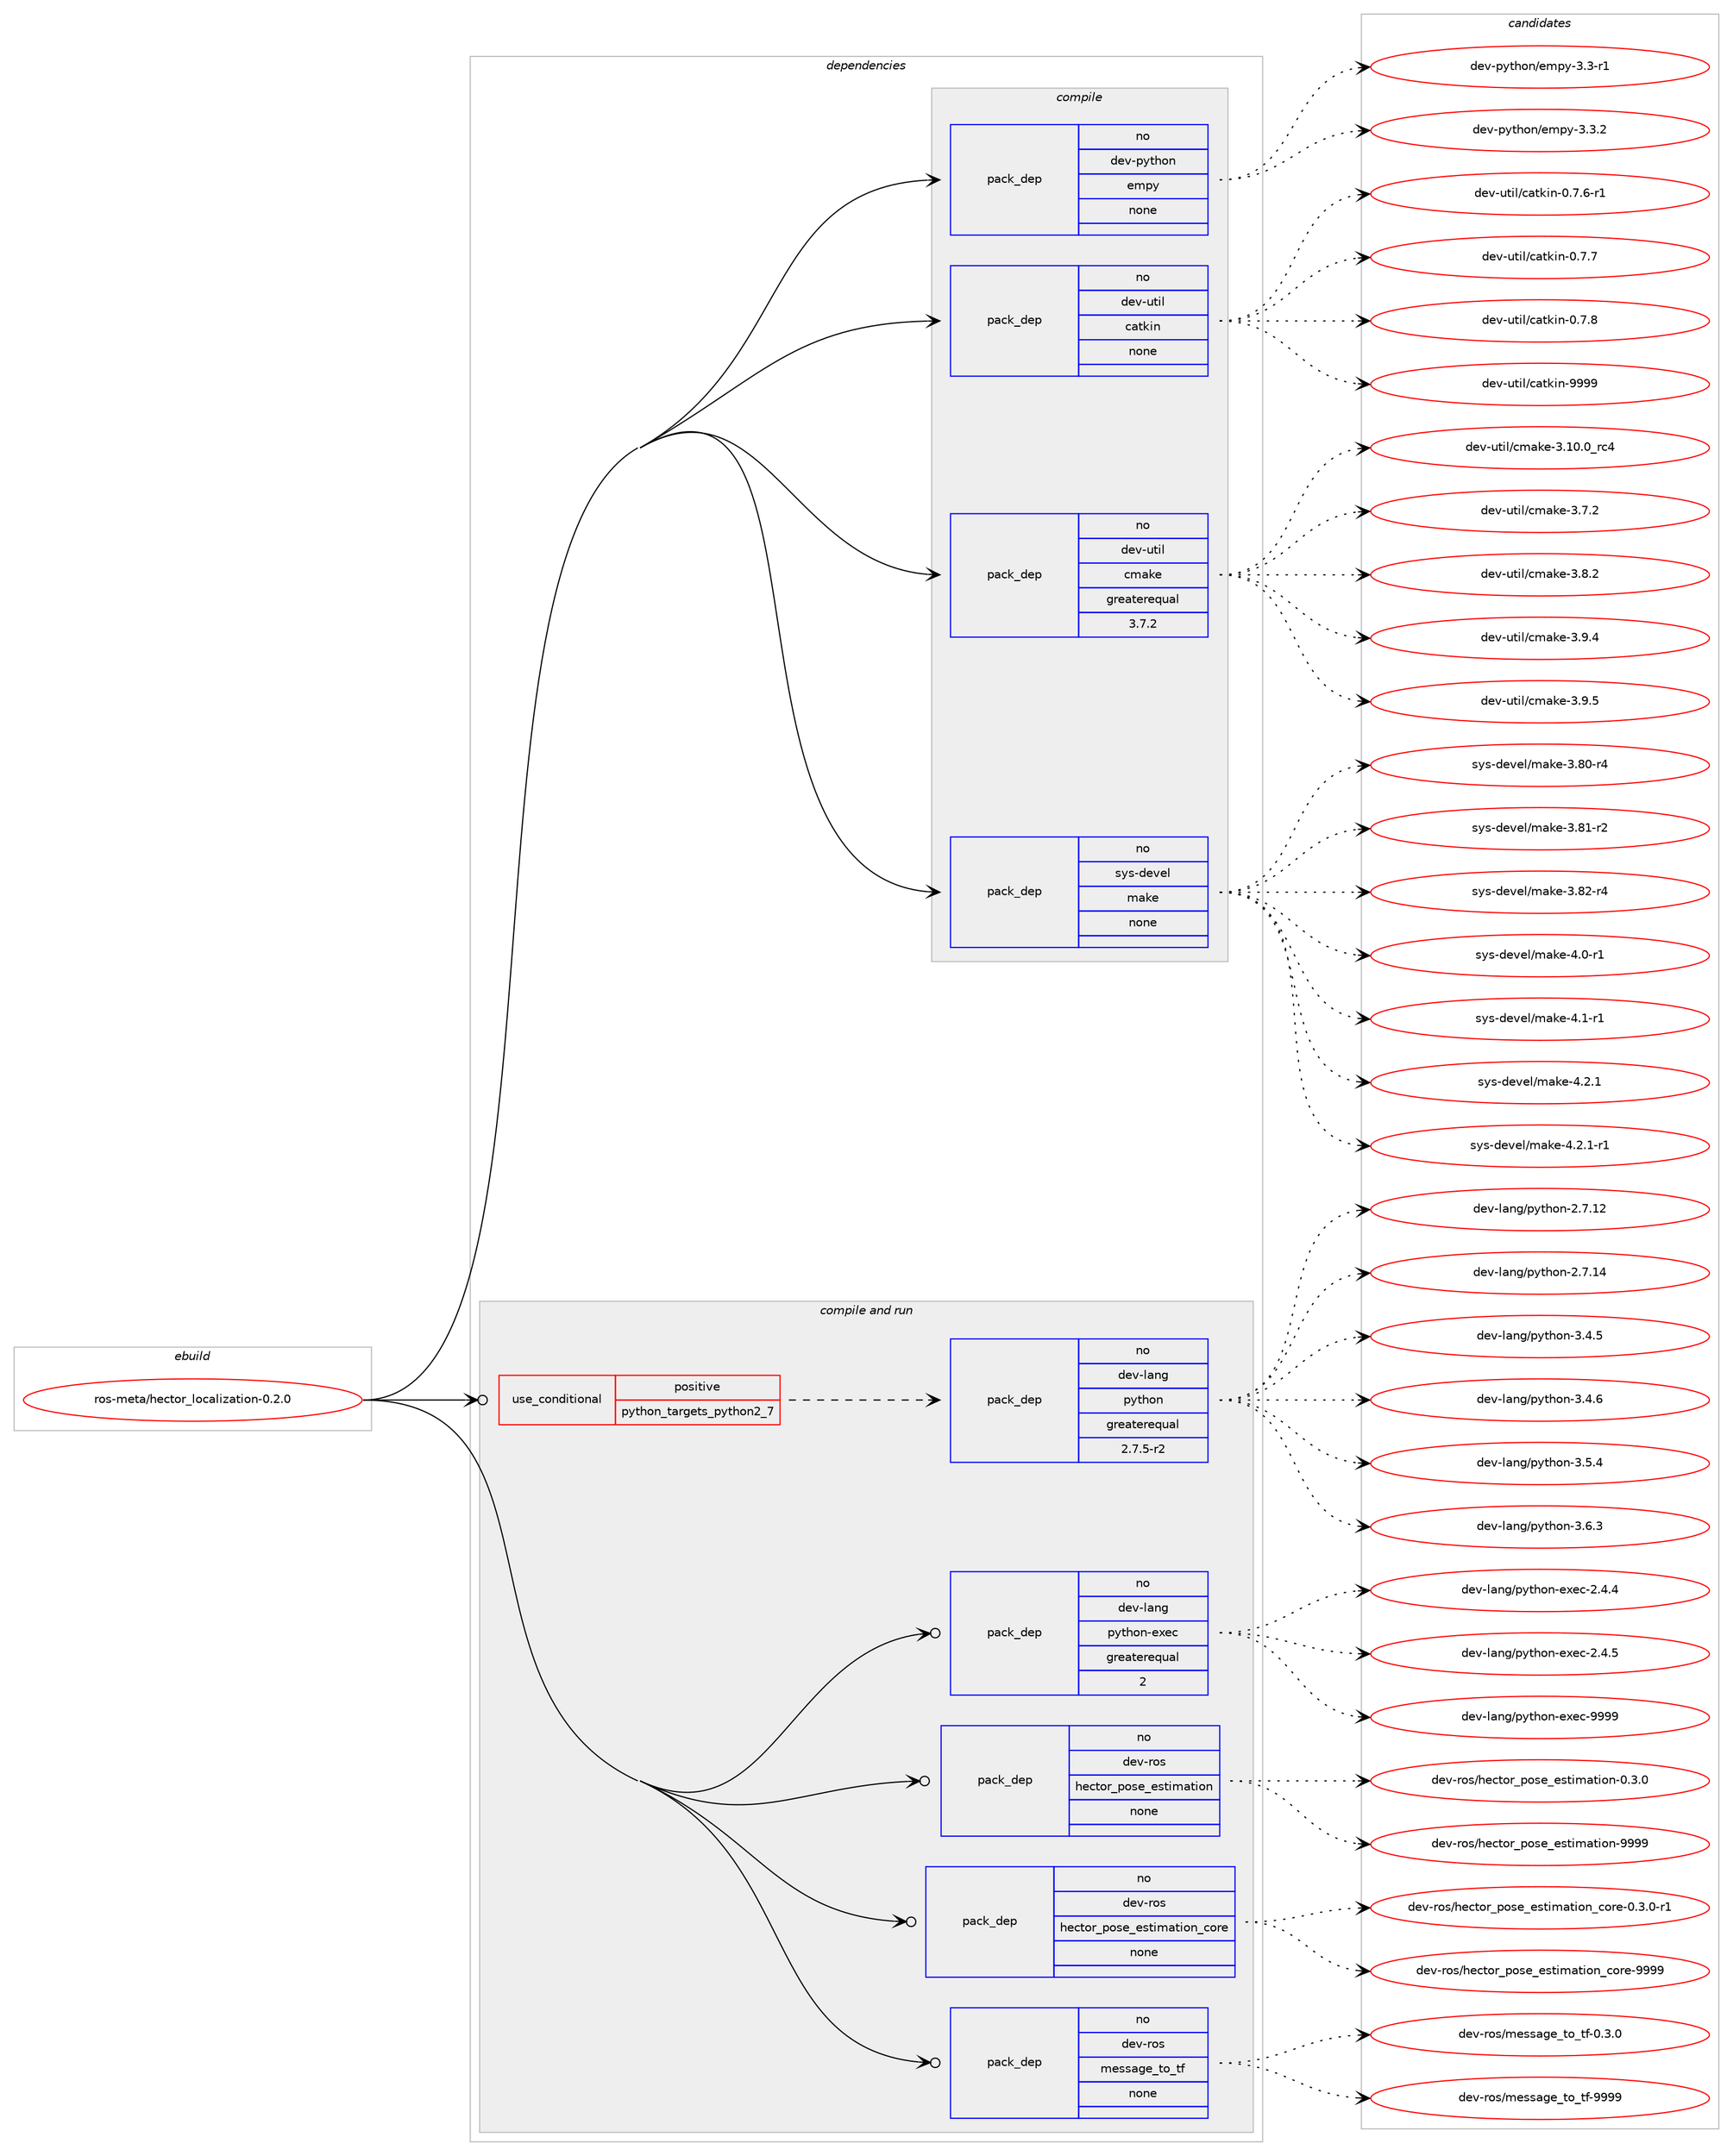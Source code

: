 digraph prolog {

# *************
# Graph options
# *************

newrank=true;
concentrate=true;
compound=true;
graph [rankdir=LR,fontname=Helvetica,fontsize=10,ranksep=1.5];#, ranksep=2.5, nodesep=0.2];
edge  [arrowhead=vee];
node  [fontname=Helvetica,fontsize=10];

# **********
# The ebuild
# **********

subgraph cluster_leftcol {
color=gray;
rank=same;
label=<<i>ebuild</i>>;
id [label="ros-meta/hector_localization-0.2.0", color=red, width=4, href="../ros-meta/hector_localization-0.2.0.svg"];
}

# ****************
# The dependencies
# ****************

subgraph cluster_midcol {
color=gray;
label=<<i>dependencies</i>>;
subgraph cluster_compile {
fillcolor="#eeeeee";
style=filled;
label=<<i>compile</i>>;
subgraph pack324887 {
dependency441513 [label=<<TABLE BORDER="0" CELLBORDER="1" CELLSPACING="0" CELLPADDING="4" WIDTH="220"><TR><TD ROWSPAN="6" CELLPADDING="30">pack_dep</TD></TR><TR><TD WIDTH="110">no</TD></TR><TR><TD>dev-python</TD></TR><TR><TD>empy</TD></TR><TR><TD>none</TD></TR><TR><TD></TD></TR></TABLE>>, shape=none, color=blue];
}
id:e -> dependency441513:w [weight=20,style="solid",arrowhead="vee"];
subgraph pack324888 {
dependency441514 [label=<<TABLE BORDER="0" CELLBORDER="1" CELLSPACING="0" CELLPADDING="4" WIDTH="220"><TR><TD ROWSPAN="6" CELLPADDING="30">pack_dep</TD></TR><TR><TD WIDTH="110">no</TD></TR><TR><TD>dev-util</TD></TR><TR><TD>catkin</TD></TR><TR><TD>none</TD></TR><TR><TD></TD></TR></TABLE>>, shape=none, color=blue];
}
id:e -> dependency441514:w [weight=20,style="solid",arrowhead="vee"];
subgraph pack324889 {
dependency441515 [label=<<TABLE BORDER="0" CELLBORDER="1" CELLSPACING="0" CELLPADDING="4" WIDTH="220"><TR><TD ROWSPAN="6" CELLPADDING="30">pack_dep</TD></TR><TR><TD WIDTH="110">no</TD></TR><TR><TD>dev-util</TD></TR><TR><TD>cmake</TD></TR><TR><TD>greaterequal</TD></TR><TR><TD>3.7.2</TD></TR></TABLE>>, shape=none, color=blue];
}
id:e -> dependency441515:w [weight=20,style="solid",arrowhead="vee"];
subgraph pack324890 {
dependency441516 [label=<<TABLE BORDER="0" CELLBORDER="1" CELLSPACING="0" CELLPADDING="4" WIDTH="220"><TR><TD ROWSPAN="6" CELLPADDING="30">pack_dep</TD></TR><TR><TD WIDTH="110">no</TD></TR><TR><TD>sys-devel</TD></TR><TR><TD>make</TD></TR><TR><TD>none</TD></TR><TR><TD></TD></TR></TABLE>>, shape=none, color=blue];
}
id:e -> dependency441516:w [weight=20,style="solid",arrowhead="vee"];
}
subgraph cluster_compileandrun {
fillcolor="#eeeeee";
style=filled;
label=<<i>compile and run</i>>;
subgraph cond108977 {
dependency441517 [label=<<TABLE BORDER="0" CELLBORDER="1" CELLSPACING="0" CELLPADDING="4"><TR><TD ROWSPAN="3" CELLPADDING="10">use_conditional</TD></TR><TR><TD>positive</TD></TR><TR><TD>python_targets_python2_7</TD></TR></TABLE>>, shape=none, color=red];
subgraph pack324891 {
dependency441518 [label=<<TABLE BORDER="0" CELLBORDER="1" CELLSPACING="0" CELLPADDING="4" WIDTH="220"><TR><TD ROWSPAN="6" CELLPADDING="30">pack_dep</TD></TR><TR><TD WIDTH="110">no</TD></TR><TR><TD>dev-lang</TD></TR><TR><TD>python</TD></TR><TR><TD>greaterequal</TD></TR><TR><TD>2.7.5-r2</TD></TR></TABLE>>, shape=none, color=blue];
}
dependency441517:e -> dependency441518:w [weight=20,style="dashed",arrowhead="vee"];
}
id:e -> dependency441517:w [weight=20,style="solid",arrowhead="odotvee"];
subgraph pack324892 {
dependency441519 [label=<<TABLE BORDER="0" CELLBORDER="1" CELLSPACING="0" CELLPADDING="4" WIDTH="220"><TR><TD ROWSPAN="6" CELLPADDING="30">pack_dep</TD></TR><TR><TD WIDTH="110">no</TD></TR><TR><TD>dev-lang</TD></TR><TR><TD>python-exec</TD></TR><TR><TD>greaterequal</TD></TR><TR><TD>2</TD></TR></TABLE>>, shape=none, color=blue];
}
id:e -> dependency441519:w [weight=20,style="solid",arrowhead="odotvee"];
subgraph pack324893 {
dependency441520 [label=<<TABLE BORDER="0" CELLBORDER="1" CELLSPACING="0" CELLPADDING="4" WIDTH="220"><TR><TD ROWSPAN="6" CELLPADDING="30">pack_dep</TD></TR><TR><TD WIDTH="110">no</TD></TR><TR><TD>dev-ros</TD></TR><TR><TD>hector_pose_estimation</TD></TR><TR><TD>none</TD></TR><TR><TD></TD></TR></TABLE>>, shape=none, color=blue];
}
id:e -> dependency441520:w [weight=20,style="solid",arrowhead="odotvee"];
subgraph pack324894 {
dependency441521 [label=<<TABLE BORDER="0" CELLBORDER="1" CELLSPACING="0" CELLPADDING="4" WIDTH="220"><TR><TD ROWSPAN="6" CELLPADDING="30">pack_dep</TD></TR><TR><TD WIDTH="110">no</TD></TR><TR><TD>dev-ros</TD></TR><TR><TD>hector_pose_estimation_core</TD></TR><TR><TD>none</TD></TR><TR><TD></TD></TR></TABLE>>, shape=none, color=blue];
}
id:e -> dependency441521:w [weight=20,style="solid",arrowhead="odotvee"];
subgraph pack324895 {
dependency441522 [label=<<TABLE BORDER="0" CELLBORDER="1" CELLSPACING="0" CELLPADDING="4" WIDTH="220"><TR><TD ROWSPAN="6" CELLPADDING="30">pack_dep</TD></TR><TR><TD WIDTH="110">no</TD></TR><TR><TD>dev-ros</TD></TR><TR><TD>message_to_tf</TD></TR><TR><TD>none</TD></TR><TR><TD></TD></TR></TABLE>>, shape=none, color=blue];
}
id:e -> dependency441522:w [weight=20,style="solid",arrowhead="odotvee"];
}
subgraph cluster_run {
fillcolor="#eeeeee";
style=filled;
label=<<i>run</i>>;
}
}

# **************
# The candidates
# **************

subgraph cluster_choices {
rank=same;
color=gray;
label=<<i>candidates</i>>;

subgraph choice324887 {
color=black;
nodesep=1;
choice1001011184511212111610411111047101109112121455146514511449 [label="dev-python/empy-3.3-r1", color=red, width=4,href="../dev-python/empy-3.3-r1.svg"];
choice1001011184511212111610411111047101109112121455146514650 [label="dev-python/empy-3.3.2", color=red, width=4,href="../dev-python/empy-3.3.2.svg"];
dependency441513:e -> choice1001011184511212111610411111047101109112121455146514511449:w [style=dotted,weight="100"];
dependency441513:e -> choice1001011184511212111610411111047101109112121455146514650:w [style=dotted,weight="100"];
}
subgraph choice324888 {
color=black;
nodesep=1;
choice100101118451171161051084799971161071051104548465546544511449 [label="dev-util/catkin-0.7.6-r1", color=red, width=4,href="../dev-util/catkin-0.7.6-r1.svg"];
choice10010111845117116105108479997116107105110454846554655 [label="dev-util/catkin-0.7.7", color=red, width=4,href="../dev-util/catkin-0.7.7.svg"];
choice10010111845117116105108479997116107105110454846554656 [label="dev-util/catkin-0.7.8", color=red, width=4,href="../dev-util/catkin-0.7.8.svg"];
choice100101118451171161051084799971161071051104557575757 [label="dev-util/catkin-9999", color=red, width=4,href="../dev-util/catkin-9999.svg"];
dependency441514:e -> choice100101118451171161051084799971161071051104548465546544511449:w [style=dotted,weight="100"];
dependency441514:e -> choice10010111845117116105108479997116107105110454846554655:w [style=dotted,weight="100"];
dependency441514:e -> choice10010111845117116105108479997116107105110454846554656:w [style=dotted,weight="100"];
dependency441514:e -> choice100101118451171161051084799971161071051104557575757:w [style=dotted,weight="100"];
}
subgraph choice324889 {
color=black;
nodesep=1;
choice1001011184511711610510847991099710710145514649484648951149952 [label="dev-util/cmake-3.10.0_rc4", color=red, width=4,href="../dev-util/cmake-3.10.0_rc4.svg"];
choice10010111845117116105108479910997107101455146554650 [label="dev-util/cmake-3.7.2", color=red, width=4,href="../dev-util/cmake-3.7.2.svg"];
choice10010111845117116105108479910997107101455146564650 [label="dev-util/cmake-3.8.2", color=red, width=4,href="../dev-util/cmake-3.8.2.svg"];
choice10010111845117116105108479910997107101455146574652 [label="dev-util/cmake-3.9.4", color=red, width=4,href="../dev-util/cmake-3.9.4.svg"];
choice10010111845117116105108479910997107101455146574653 [label="dev-util/cmake-3.9.5", color=red, width=4,href="../dev-util/cmake-3.9.5.svg"];
dependency441515:e -> choice1001011184511711610510847991099710710145514649484648951149952:w [style=dotted,weight="100"];
dependency441515:e -> choice10010111845117116105108479910997107101455146554650:w [style=dotted,weight="100"];
dependency441515:e -> choice10010111845117116105108479910997107101455146564650:w [style=dotted,weight="100"];
dependency441515:e -> choice10010111845117116105108479910997107101455146574652:w [style=dotted,weight="100"];
dependency441515:e -> choice10010111845117116105108479910997107101455146574653:w [style=dotted,weight="100"];
}
subgraph choice324890 {
color=black;
nodesep=1;
choice11512111545100101118101108471099710710145514656484511452 [label="sys-devel/make-3.80-r4", color=red, width=4,href="../sys-devel/make-3.80-r4.svg"];
choice11512111545100101118101108471099710710145514656494511450 [label="sys-devel/make-3.81-r2", color=red, width=4,href="../sys-devel/make-3.81-r2.svg"];
choice11512111545100101118101108471099710710145514656504511452 [label="sys-devel/make-3.82-r4", color=red, width=4,href="../sys-devel/make-3.82-r4.svg"];
choice115121115451001011181011084710997107101455246484511449 [label="sys-devel/make-4.0-r1", color=red, width=4,href="../sys-devel/make-4.0-r1.svg"];
choice115121115451001011181011084710997107101455246494511449 [label="sys-devel/make-4.1-r1", color=red, width=4,href="../sys-devel/make-4.1-r1.svg"];
choice115121115451001011181011084710997107101455246504649 [label="sys-devel/make-4.2.1", color=red, width=4,href="../sys-devel/make-4.2.1.svg"];
choice1151211154510010111810110847109971071014552465046494511449 [label="sys-devel/make-4.2.1-r1", color=red, width=4,href="../sys-devel/make-4.2.1-r1.svg"];
dependency441516:e -> choice11512111545100101118101108471099710710145514656484511452:w [style=dotted,weight="100"];
dependency441516:e -> choice11512111545100101118101108471099710710145514656494511450:w [style=dotted,weight="100"];
dependency441516:e -> choice11512111545100101118101108471099710710145514656504511452:w [style=dotted,weight="100"];
dependency441516:e -> choice115121115451001011181011084710997107101455246484511449:w [style=dotted,weight="100"];
dependency441516:e -> choice115121115451001011181011084710997107101455246494511449:w [style=dotted,weight="100"];
dependency441516:e -> choice115121115451001011181011084710997107101455246504649:w [style=dotted,weight="100"];
dependency441516:e -> choice1151211154510010111810110847109971071014552465046494511449:w [style=dotted,weight="100"];
}
subgraph choice324891 {
color=black;
nodesep=1;
choice10010111845108971101034711212111610411111045504655464950 [label="dev-lang/python-2.7.12", color=red, width=4,href="../dev-lang/python-2.7.12.svg"];
choice10010111845108971101034711212111610411111045504655464952 [label="dev-lang/python-2.7.14", color=red, width=4,href="../dev-lang/python-2.7.14.svg"];
choice100101118451089711010347112121116104111110455146524653 [label="dev-lang/python-3.4.5", color=red, width=4,href="../dev-lang/python-3.4.5.svg"];
choice100101118451089711010347112121116104111110455146524654 [label="dev-lang/python-3.4.6", color=red, width=4,href="../dev-lang/python-3.4.6.svg"];
choice100101118451089711010347112121116104111110455146534652 [label="dev-lang/python-3.5.4", color=red, width=4,href="../dev-lang/python-3.5.4.svg"];
choice100101118451089711010347112121116104111110455146544651 [label="dev-lang/python-3.6.3", color=red, width=4,href="../dev-lang/python-3.6.3.svg"];
dependency441518:e -> choice10010111845108971101034711212111610411111045504655464950:w [style=dotted,weight="100"];
dependency441518:e -> choice10010111845108971101034711212111610411111045504655464952:w [style=dotted,weight="100"];
dependency441518:e -> choice100101118451089711010347112121116104111110455146524653:w [style=dotted,weight="100"];
dependency441518:e -> choice100101118451089711010347112121116104111110455146524654:w [style=dotted,weight="100"];
dependency441518:e -> choice100101118451089711010347112121116104111110455146534652:w [style=dotted,weight="100"];
dependency441518:e -> choice100101118451089711010347112121116104111110455146544651:w [style=dotted,weight="100"];
}
subgraph choice324892 {
color=black;
nodesep=1;
choice1001011184510897110103471121211161041111104510112010199455046524652 [label="dev-lang/python-exec-2.4.4", color=red, width=4,href="../dev-lang/python-exec-2.4.4.svg"];
choice1001011184510897110103471121211161041111104510112010199455046524653 [label="dev-lang/python-exec-2.4.5", color=red, width=4,href="../dev-lang/python-exec-2.4.5.svg"];
choice10010111845108971101034711212111610411111045101120101994557575757 [label="dev-lang/python-exec-9999", color=red, width=4,href="../dev-lang/python-exec-9999.svg"];
dependency441519:e -> choice1001011184510897110103471121211161041111104510112010199455046524652:w [style=dotted,weight="100"];
dependency441519:e -> choice1001011184510897110103471121211161041111104510112010199455046524653:w [style=dotted,weight="100"];
dependency441519:e -> choice10010111845108971101034711212111610411111045101120101994557575757:w [style=dotted,weight="100"];
}
subgraph choice324893 {
color=black;
nodesep=1;
choice100101118451141111154710410199116111114951121111151019510111511610510997116105111110454846514648 [label="dev-ros/hector_pose_estimation-0.3.0", color=red, width=4,href="../dev-ros/hector_pose_estimation-0.3.0.svg"];
choice1001011184511411111547104101991161111149511211111510195101115116105109971161051111104557575757 [label="dev-ros/hector_pose_estimation-9999", color=red, width=4,href="../dev-ros/hector_pose_estimation-9999.svg"];
dependency441520:e -> choice100101118451141111154710410199116111114951121111151019510111511610510997116105111110454846514648:w [style=dotted,weight="100"];
dependency441520:e -> choice1001011184511411111547104101991161111149511211111510195101115116105109971161051111104557575757:w [style=dotted,weight="100"];
}
subgraph choice324894 {
color=black;
nodesep=1;
choice10010111845114111115471041019911611111495112111115101951011151161051099711610511111095991111141014548465146484511449 [label="dev-ros/hector_pose_estimation_core-0.3.0-r1", color=red, width=4,href="../dev-ros/hector_pose_estimation_core-0.3.0-r1.svg"];
choice10010111845114111115471041019911611111495112111115101951011151161051099711610511111095991111141014557575757 [label="dev-ros/hector_pose_estimation_core-9999", color=red, width=4,href="../dev-ros/hector_pose_estimation_core-9999.svg"];
dependency441521:e -> choice10010111845114111115471041019911611111495112111115101951011151161051099711610511111095991111141014548465146484511449:w [style=dotted,weight="100"];
dependency441521:e -> choice10010111845114111115471041019911611111495112111115101951011151161051099711610511111095991111141014557575757:w [style=dotted,weight="100"];
}
subgraph choice324895 {
color=black;
nodesep=1;
choice1001011184511411111547109101115115971031019511611195116102454846514648 [label="dev-ros/message_to_tf-0.3.0", color=red, width=4,href="../dev-ros/message_to_tf-0.3.0.svg"];
choice10010111845114111115471091011151159710310195116111951161024557575757 [label="dev-ros/message_to_tf-9999", color=red, width=4,href="../dev-ros/message_to_tf-9999.svg"];
dependency441522:e -> choice1001011184511411111547109101115115971031019511611195116102454846514648:w [style=dotted,weight="100"];
dependency441522:e -> choice10010111845114111115471091011151159710310195116111951161024557575757:w [style=dotted,weight="100"];
}
}

}
